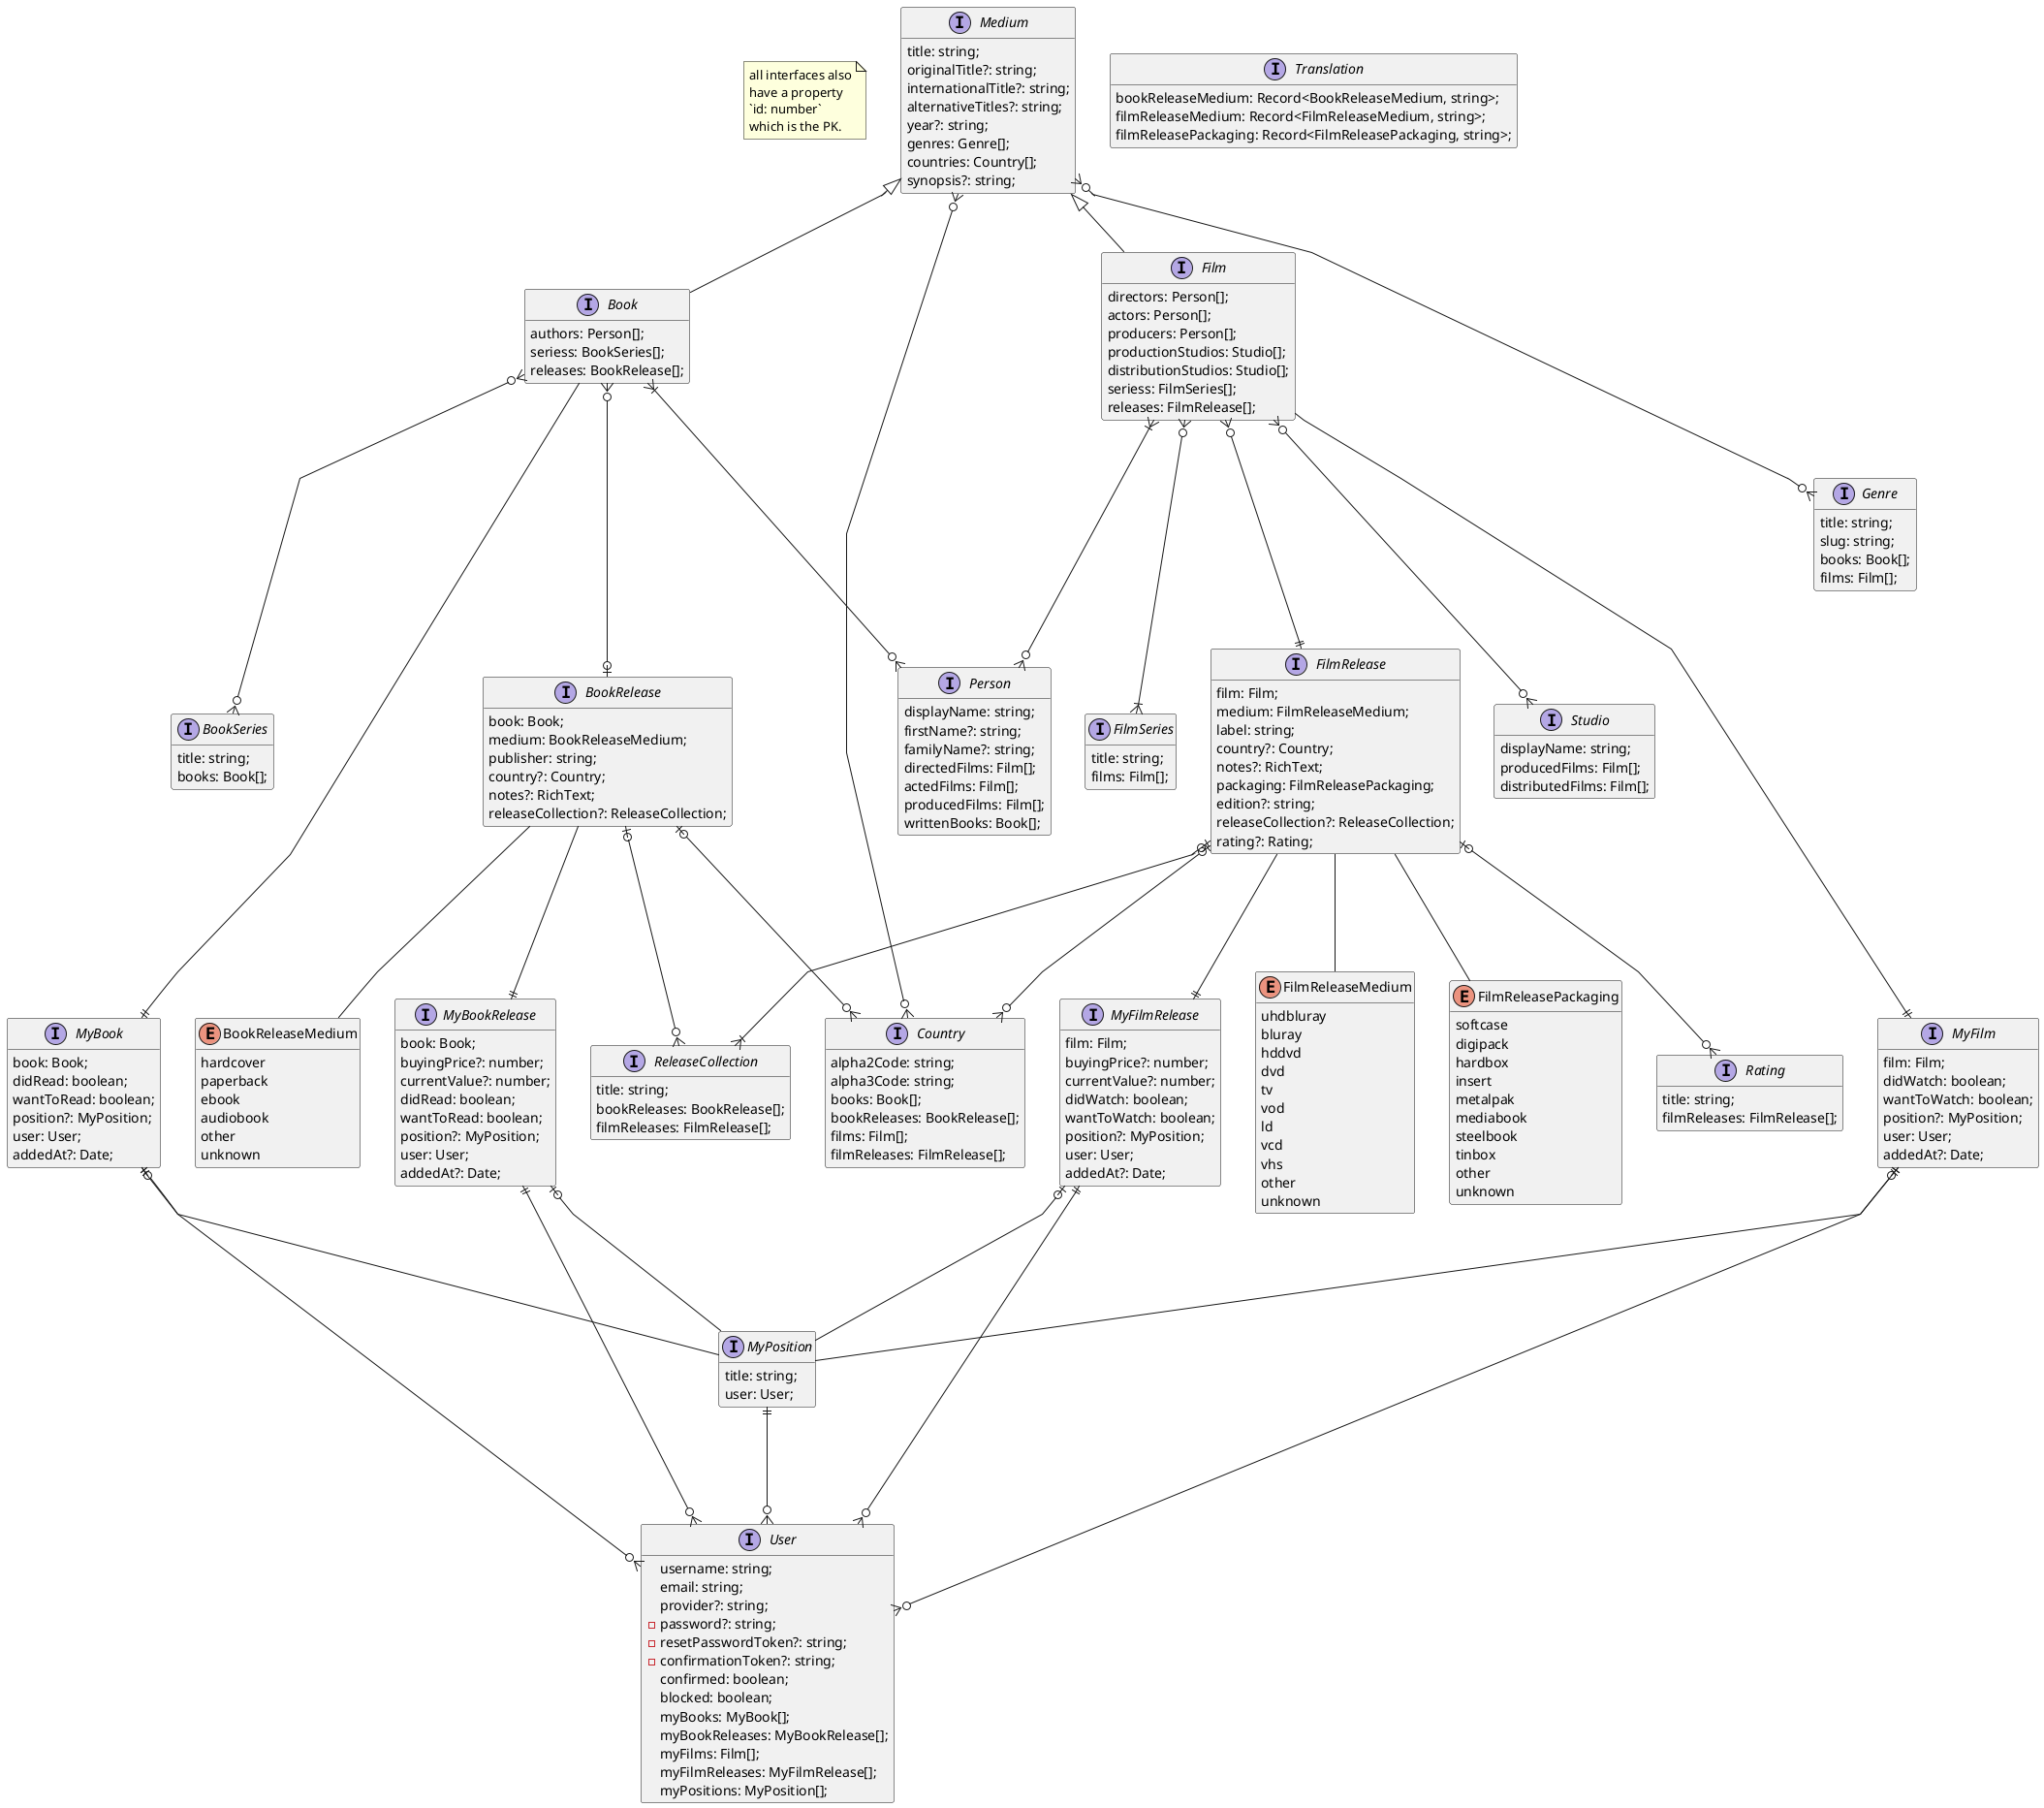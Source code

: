 @startuml

skinparam linetype polyline
hide empty members

note as id_note
  all interfaces also
  have a property
  `id: number`
  which is the PK.
end note

interface Book extends Medium {
  authors: Person[];
  seriess: BookSeries[];
  releases: BookRelease[];
}

interface BookSeries {
  title: string;
  books: Book[];
}

interface BookRelease {
  book: Book;
  medium: BookReleaseMedium;
  publisher: string;
  country?: Country;
  notes?: RichText;
  releaseCollection?: ReleaseCollection;
}

enum BookReleaseMedium {
  hardcover
  paperback
  ebook
  audiobook
  other
  unknown
}

interface Country {
  alpha2Code: string;
  alpha3Code: string;
  books: Book[];
  bookReleases: BookRelease[];
  films: Film[];
  filmReleases: FilmRelease[];
}

interface Film extends Medium {
  directors: Person[];
  actors: Person[];
  producers: Person[];
  productionStudios: Studio[];
  distributionStudios: Studio[];
  seriess: FilmSeries[];
  releases: FilmRelease[];
}

interface FilmSeries {
  title: string;
  films: Film[];
}

interface FilmRelease {
  film: Film;
  medium: FilmReleaseMedium;
  label: string;
  country?: Country;
  notes?: RichText;
  packaging: FilmReleasePackaging;
  edition?: string;
  releaseCollection?: ReleaseCollection;
  rating?: Rating;
}

enum FilmReleaseMedium {
  uhdbluray
  bluray
  hddvd
  dvd
  tv
  vod
  ld
  vcd
  vhs
  other
  unknown
}

enum FilmReleasePackaging {
  softcase
  digipack
  hardbox
  insert
  metalpak
  mediabook
  steelbook
  tinbox
  other
  unknown
}

interface Genre {
  title: string;
  slug: string;
  books: Book[];
  films: Film[];
}

interface Medium {
  title: string;
  originalTitle?: string;
  internationalTitle?: string;
  alternativeTitles?: string;
  year?: string;
  genres: Genre[];
  countries: Country[];
  synopsis?: string;
}

interface MyBook {
  book: Book;
  didRead: boolean;
  wantToRead: boolean;
  position?: MyPosition;
  user: User;
  addedAt?: Date;
}

interface MyBookRelease {
  book: Book;
  buyingPrice?: number;
  currentValue?: number;
  didRead: boolean;
  wantToRead: boolean;
  position?: MyPosition;
  user: User;
  addedAt?: Date;
}

interface MyFilm {
  film: Film;
  didWatch: boolean;
  wantToWatch: boolean;
  position?: MyPosition;
  user: User;
  addedAt?: Date;
}

interface MyFilmRelease {
  film: Film;
  buyingPrice?: number;
  currentValue?: number;
  didWatch: boolean;
  wantToWatch: boolean;
  position?: MyPosition;
  user: User;
  addedAt?: Date;
}

interface MyPosition {
  title: string;
  user: User;
}

interface Person {
  displayName: string;
  firstName?: string;
  familyName?: string;
  directedFilms: Film[];
  actedFilms: Film[];
  producedFilms: Film[];
  writtenBooks: Book[];
}

interface Rating {
  title: string;
  filmReleases: FilmRelease[];
}

interface ReleaseCollection {
  title: string;
  bookReleases: BookRelease[];
  filmReleases: FilmRelease[];
}

interface Studio {
  displayName: string;
  producedFilms: Film[];
  distributedFilms: Film[];
}

interface Translation {
  bookReleaseMedium: Record<BookReleaseMedium, string>;
  filmReleaseMedium: Record<FilmReleaseMedium, string>;
  filmReleasePackaging: Record<FilmReleasePackaging, string>;
}

interface User {
  username: string;
  email: string;
  provider?: string;
  -password?: string;
  -resetPasswordToken?: string;
  -confirmationToken?: string;
  confirmed: boolean;
  blocked: boolean;
  myBooks: MyBook[];
  myBookReleases: MyBookRelease[];
  myFilms: Film[];
  myFilmReleases: MyFilmRelease[];
  myPositions: MyPosition[];
}

' Medium
Medium }o---o{ Genre
Medium }o---o{ Country

' Book
Book }|---o{ Person
Book }o---o{ BookSeries
Book }o---o| BookRelease
BookRelease |o---o{ Country
BookRelease |o---o{ ReleaseCollection
BookRelease --- BookReleaseMedium

' Film
Film }|---o{ Person
Film }o---o{ Studio
Film }o---|{ FilmSeries
Film }o---|| FilmRelease
FilmRelease |o---o{ Country
FilmRelease |o---o{ Rating
FilmRelease |o---|{ ReleaseCollection
FilmRelease --- FilmReleaseMedium
FilmRelease --- FilmReleasePackaging

' MyBook
Book ---|| MyBook
MyBook |o--- MyPosition
BookRelease ---|| MyBookRelease
MyBookRelease |o--- MyPosition

' MyFilm
Film ---|| MyFilm
MyFilm |o--- MyPosition
FilmRelease ---|| MyFilmRelease
MyFilmRelease |o--- MyPosition

' User
MyBook ||---o{ User
MyBookRelease ||---o{ User
MyFilm ||---o{ User
MyFilmRelease ||---o{ User
MyPosition ||---o{ User

@enduml

